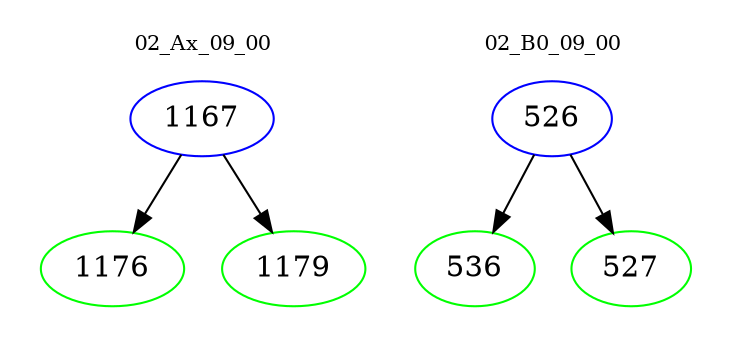 digraph{
subgraph cluster_0 {
color = white
label = "02_Ax_09_00";
fontsize=10;
T0_1167 [label="1167", color="blue"]
T0_1167 -> T0_1176 [color="black"]
T0_1176 [label="1176", color="green"]
T0_1167 -> T0_1179 [color="black"]
T0_1179 [label="1179", color="green"]
}
subgraph cluster_1 {
color = white
label = "02_B0_09_00";
fontsize=10;
T1_526 [label="526", color="blue"]
T1_526 -> T1_536 [color="black"]
T1_536 [label="536", color="green"]
T1_526 -> T1_527 [color="black"]
T1_527 [label="527", color="green"]
}
}
